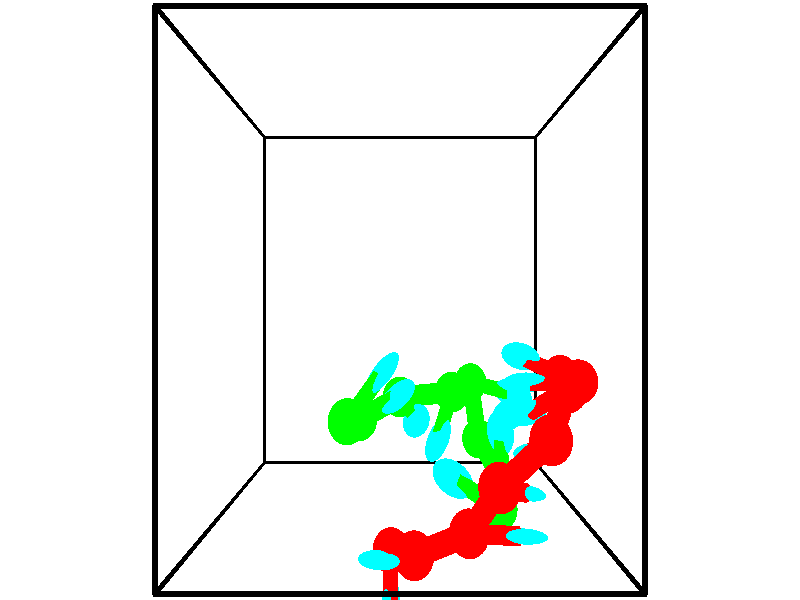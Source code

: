 // switches for output
#declare DRAW_BASES = 1; // possible values are 0, 1; only relevant for DNA ribbons
#declare DRAW_BASES_TYPE = 3; // possible values are 1, 2, 3; only relevant for DNA ribbons
#declare DRAW_FOG = 0; // set to 1 to enable fog

#include "colors.inc"

#include "transforms.inc"
background { rgb <1, 1, 1>}

#default {
   normal{
       ripples 0.25
       frequency 0.20
       turbulence 0.2
       lambda 5
   }
	finish {
		phong 0.1
		phong_size 40.
	}
}

// original window dimensions: 1024x640


// camera settings

camera {
	sky <-0, 1, 0>
	up <-0, 1, 0>
	right 1.6 * <1, 0, 0>
	location <2.5, 2.5, 11.1562>
	look_at <2.5, 2.5, 2.5>
	direction <0, 0, -8.6562>
	angle 67.0682
}


# declare cpy_camera_pos = <2.5, 2.5, 11.1562>;
# if (DRAW_FOG = 1)
fog {
	fog_type 2
	up vnormalize(cpy_camera_pos)
	color rgbt<1,1,1,0.3>
	distance 1e-5
	fog_alt 3e-3
	fog_offset 4
}
# end


// LIGHTS

# declare lum = 6;
global_settings {
	ambient_light rgb lum * <0.05, 0.05, 0.05>
	max_trace_level 15
}# declare cpy_direct_light_amount = 0.25;
light_source
{	1000 * <-1, -1, 1>,
	rgb lum * cpy_direct_light_amount
	parallel
}

light_source
{	1000 * <1, 1, -1>,
	rgb lum * cpy_direct_light_amount
	parallel
}

// strand 0

// nucleotide -1

// particle -1
sphere {
	<2.375754, -0.342083, 2.929228> 0.250000
	pigment { color rgbt <1,0,0,0> }
	no_shadow
}
cylinder {
	<2.370302, -0.731007, 2.835907>,  <2.367031, -0.964361, 2.779915>, 0.100000
	pigment { color rgbt <1,0,0,0> }
	no_shadow
}
cylinder {
	<2.370302, -0.731007, 2.835907>,  <2.375754, -0.342083, 2.929228>, 0.100000
	pigment { color rgbt <1,0,0,0> }
	no_shadow
}

// particle -1
sphere {
	<2.370302, -0.731007, 2.835907> 0.100000
	pigment { color rgbt <1,0,0,0> }
	no_shadow
}
sphere {
	0, 1
	scale<0.080000,0.200000,0.300000>
	matrix <0.839704, -0.137806, 0.525269,
		-0.542874, -0.188745, 0.818329,
		-0.013628, -0.972309, -0.233301,
		2.366214, -1.022699, 2.765917>
	pigment { color rgbt <0,1,1,0> }
	no_shadow
}
cylinder {
	<2.677225, -0.164118, 3.604395>,  <2.375754, -0.342083, 2.929228>, 0.130000
	pigment { color rgbt <1,0,0,0> }
	no_shadow
}

// nucleotide -1

// particle -1
sphere {
	<2.677225, -0.164118, 3.604395> 0.250000
	pigment { color rgbt <1,0,0,0> }
	no_shadow
}
cylinder {
	<2.438051, -0.080074, 3.913801>,  <2.294547, -0.029648, 4.099445>, 0.100000
	pigment { color rgbt <1,0,0,0> }
	no_shadow
}
cylinder {
	<2.438051, -0.080074, 3.913801>,  <2.677225, -0.164118, 3.604395>, 0.100000
	pigment { color rgbt <1,0,0,0> }
	no_shadow
}

// particle -1
sphere {
	<2.438051, -0.080074, 3.913801> 0.100000
	pigment { color rgbt <1,0,0,0> }
	no_shadow
}
sphere {
	0, 1
	scale<0.080000,0.200000,0.300000>
	matrix <-0.153515, -0.977186, 0.146765,
		0.786706, -0.030990, 0.616549,
		-0.597935, 0.210110, 0.773516,
		2.258671, -0.017041, 4.145856>
	pigment { color rgbt <0,1,1,0> }
	no_shadow
}
cylinder {
	<3.359076, 0.080437, 3.653120>,  <2.677225, -0.164118, 3.604395>, 0.130000
	pigment { color rgbt <1,0,0,0> }
	no_shadow
}

// nucleotide -1

// particle -1
sphere {
	<3.359076, 0.080437, 3.653120> 0.250000
	pigment { color rgbt <1,0,0,0> }
	no_shadow
}
cylinder {
	<3.756624, 0.052071, 3.619190>,  <3.995153, 0.035051, 3.598832>, 0.100000
	pigment { color rgbt <1,0,0,0> }
	no_shadow
}
cylinder {
	<3.756624, 0.052071, 3.619190>,  <3.359076, 0.080437, 3.653120>, 0.100000
	pigment { color rgbt <1,0,0,0> }
	no_shadow
}

// particle -1
sphere {
	<3.756624, 0.052071, 3.619190> 0.100000
	pigment { color rgbt <1,0,0,0> }
	no_shadow
}
sphere {
	0, 1
	scale<0.080000,0.200000,0.300000>
	matrix <0.044487, 0.958856, -0.280385,
		0.101219, 0.274892, 0.956132,
		0.993869, -0.070916, -0.084825,
		4.054785, 0.030796, 3.593743>
	pigment { color rgbt <0,1,1,0> }
	no_shadow
}
cylinder {
	<3.676615, 0.650332, 4.026128>,  <3.359076, 0.080437, 3.653120>, 0.130000
	pigment { color rgbt <1,0,0,0> }
	no_shadow
}

// nucleotide -1

// particle -1
sphere {
	<3.676615, 0.650332, 4.026128> 0.250000
	pigment { color rgbt <1,0,0,0> }
	no_shadow
}
cylinder {
	<3.929050, 0.542862, 3.735050>,  <4.080512, 0.478380, 3.560404>, 0.100000
	pigment { color rgbt <1,0,0,0> }
	no_shadow
}
cylinder {
	<3.929050, 0.542862, 3.735050>,  <3.676615, 0.650332, 4.026128>, 0.100000
	pigment { color rgbt <1,0,0,0> }
	no_shadow
}

// particle -1
sphere {
	<3.929050, 0.542862, 3.735050> 0.100000
	pigment { color rgbt <1,0,0,0> }
	no_shadow
}
sphere {
	0, 1
	scale<0.080000,0.200000,0.300000>
	matrix <0.131385, 0.961570, -0.241083,
		0.764502, 0.056537, 0.642137,
		0.631090, -0.268675, -0.727694,
		4.118378, 0.462259, 3.516742>
	pigment { color rgbt <0,1,1,0> }
	no_shadow
}
cylinder {
	<4.283167, 1.121840, 4.031868>,  <3.676615, 0.650332, 4.026128>, 0.130000
	pigment { color rgbt <1,0,0,0> }
	no_shadow
}

// nucleotide -1

// particle -1
sphere {
	<4.283167, 1.121840, 4.031868> 0.250000
	pigment { color rgbt <1,0,0,0> }
	no_shadow
}
cylinder {
	<4.220808, 0.974514, 3.665253>,  <4.183393, 0.886119, 3.445284>, 0.100000
	pigment { color rgbt <1,0,0,0> }
	no_shadow
}
cylinder {
	<4.220808, 0.974514, 3.665253>,  <4.283167, 1.121840, 4.031868>, 0.100000
	pigment { color rgbt <1,0,0,0> }
	no_shadow
}

// particle -1
sphere {
	<4.220808, 0.974514, 3.665253> 0.100000
	pigment { color rgbt <1,0,0,0> }
	no_shadow
}
sphere {
	0, 1
	scale<0.080000,0.200000,0.300000>
	matrix <0.059189, 0.922731, -0.380872,
		0.985998, -0.113626, -0.122052,
		-0.155898, -0.368315, -0.916537,
		4.174038, 0.864020, 3.390292>
	pigment { color rgbt <0,1,1,0> }
	no_shadow
}
cylinder {
	<4.574962, 1.580770, 3.666409>,  <4.283167, 1.121840, 4.031868>, 0.130000
	pigment { color rgbt <1,0,0,0> }
	no_shadow
}

// nucleotide -1

// particle -1
sphere {
	<4.574962, 1.580770, 3.666409> 0.250000
	pigment { color rgbt <1,0,0,0> }
	no_shadow
}
cylinder {
	<4.356802, 1.393169, 3.388538>,  <4.225906, 1.280609, 3.221816>, 0.100000
	pigment { color rgbt <1,0,0,0> }
	no_shadow
}
cylinder {
	<4.356802, 1.393169, 3.388538>,  <4.574962, 1.580770, 3.666409>, 0.100000
	pigment { color rgbt <1,0,0,0> }
	no_shadow
}

// particle -1
sphere {
	<4.356802, 1.393169, 3.388538> 0.100000
	pigment { color rgbt <1,0,0,0> }
	no_shadow
}
sphere {
	0, 1
	scale<0.080000,0.200000,0.300000>
	matrix <0.089651, 0.791400, -0.604689,
		0.833370, -0.392074, -0.389580,
		-0.545396, -0.469004, -0.694679,
		4.193182, 1.252469, 3.180135>
	pigment { color rgbt <0,1,1,0> }
	no_shadow
}
cylinder {
	<4.898090, 1.585143, 3.055068>,  <4.574962, 1.580770, 3.666409>, 0.130000
	pigment { color rgbt <1,0,0,0> }
	no_shadow
}

// nucleotide -1

// particle -1
sphere {
	<4.898090, 1.585143, 3.055068> 0.250000
	pigment { color rgbt <1,0,0,0> }
	no_shadow
}
cylinder {
	<4.510092, 1.569702, 2.959053>,  <4.277293, 1.560437, 2.901444>, 0.100000
	pigment { color rgbt <1,0,0,0> }
	no_shadow
}
cylinder {
	<4.510092, 1.569702, 2.959053>,  <4.898090, 1.585143, 3.055068>, 0.100000
	pigment { color rgbt <1,0,0,0> }
	no_shadow
}

// particle -1
sphere {
	<4.510092, 1.569702, 2.959053> 0.100000
	pigment { color rgbt <1,0,0,0> }
	no_shadow
}
sphere {
	0, 1
	scale<0.080000,0.200000,0.300000>
	matrix <0.094233, 0.850440, -0.517564,
		0.224117, -0.524654, -0.821285,
		-0.969995, -0.038603, -0.240038,
		4.219093, 1.558121, 2.887042>
	pigment { color rgbt <0,1,1,0> }
	no_shadow
}
cylinder {
	<4.825581, 1.584699, 2.397218>,  <4.898090, 1.585143, 3.055068>, 0.130000
	pigment { color rgbt <1,0,0,0> }
	no_shadow
}

// nucleotide -1

// particle -1
sphere {
	<4.825581, 1.584699, 2.397218> 0.250000
	pigment { color rgbt <1,0,0,0> }
	no_shadow
}
cylinder {
	<4.473286, 1.726994, 2.522280>,  <4.261909, 1.812370, 2.597317>, 0.100000
	pigment { color rgbt <1,0,0,0> }
	no_shadow
}
cylinder {
	<4.473286, 1.726994, 2.522280>,  <4.825581, 1.584699, 2.397218>, 0.100000
	pigment { color rgbt <1,0,0,0> }
	no_shadow
}

// particle -1
sphere {
	<4.473286, 1.726994, 2.522280> 0.100000
	pigment { color rgbt <1,0,0,0> }
	no_shadow
}
sphere {
	0, 1
	scale<0.080000,0.200000,0.300000>
	matrix <0.020324, 0.687942, -0.725481,
		-0.473168, -0.632604, -0.613126,
		-0.880738, 0.355736, 0.312655,
		4.209064, 1.833714, 2.616076>
	pigment { color rgbt <0,1,1,0> }
	no_shadow
}
// strand 1

// nucleotide -1

// particle -1
sphere {
	<1.820159, 1.195654, 3.383033> 0.250000
	pigment { color rgbt <0,1,0,0> }
	no_shadow
}
cylinder {
	<2.074054, 1.482056, 3.266792>,  <2.226390, 1.653897, 3.197048>, 0.100000
	pigment { color rgbt <0,1,0,0> }
	no_shadow
}
cylinder {
	<2.074054, 1.482056, 3.266792>,  <1.820159, 1.195654, 3.383033>, 0.100000
	pigment { color rgbt <0,1,0,0> }
	no_shadow
}

// particle -1
sphere {
	<2.074054, 1.482056, 3.266792> 0.100000
	pigment { color rgbt <0,1,0,0> }
	no_shadow
}
sphere {
	0, 1
	scale<0.080000,0.200000,0.300000>
	matrix <0.586306, -0.691217, -0.422450,
		-0.503344, 0.097763, -0.858538,
		0.634736, 0.716004, -0.290601,
		2.264475, 1.696857, 3.179612>
	pigment { color rgbt <0,1,1,0> }
	no_shadow
}
cylinder {
	<1.927408, 1.093540, 2.636747>,  <1.820159, 1.195654, 3.383033>, 0.130000
	pigment { color rgbt <0,1,0,0> }
	no_shadow
}

// nucleotide -1

// particle -1
sphere {
	<1.927408, 1.093540, 2.636747> 0.250000
	pigment { color rgbt <0,1,0,0> }
	no_shadow
}
cylinder {
	<2.233606, 1.273827, 2.820431>,  <2.417325, 1.381999, 2.930641>, 0.100000
	pigment { color rgbt <0,1,0,0> }
	no_shadow
}
cylinder {
	<2.233606, 1.273827, 2.820431>,  <1.927408, 1.093540, 2.636747>, 0.100000
	pigment { color rgbt <0,1,0,0> }
	no_shadow
}

// particle -1
sphere {
	<2.233606, 1.273827, 2.820431> 0.100000
	pigment { color rgbt <0,1,0,0> }
	no_shadow
}
sphere {
	0, 1
	scale<0.080000,0.200000,0.300000>
	matrix <0.640182, -0.605247, -0.473121,
		0.064691, 0.656149, -0.751854,
		0.765495, 0.450716, 0.459208,
		2.463255, 1.409042, 2.958193>
	pigment { color rgbt <0,1,1,0> }
	no_shadow
}
cylinder {
	<2.495187, 1.301754, 2.198880>,  <1.927408, 1.093540, 2.636747>, 0.130000
	pigment { color rgbt <0,1,0,0> }
	no_shadow
}

// nucleotide -1

// particle -1
sphere {
	<2.495187, 1.301754, 2.198880> 0.250000
	pigment { color rgbt <0,1,0,0> }
	no_shadow
}
cylinder {
	<2.624513, 1.195992, 2.562321>,  <2.702108, 1.132534, 2.780385>, 0.100000
	pigment { color rgbt <0,1,0,0> }
	no_shadow
}
cylinder {
	<2.624513, 1.195992, 2.562321>,  <2.495187, 1.301754, 2.198880>, 0.100000
	pigment { color rgbt <0,1,0,0> }
	no_shadow
}

// particle -1
sphere {
	<2.624513, 1.195992, 2.562321> 0.100000
	pigment { color rgbt <0,1,0,0> }
	no_shadow
}
sphere {
	0, 1
	scale<0.080000,0.200000,0.300000>
	matrix <0.608008, -0.677708, -0.413568,
		0.725116, 0.686150, -0.058352,
		0.323315, -0.264406, 0.908601,
		2.721507, 1.116670, 2.834901>
	pigment { color rgbt <0,1,1,0> }
	no_shadow
}
cylinder {
	<3.266541, 1.361341, 2.200504>,  <2.495187, 1.301754, 2.198880>, 0.130000
	pigment { color rgbt <0,1,0,0> }
	no_shadow
}

// nucleotide -1

// particle -1
sphere {
	<3.266541, 1.361341, 2.200504> 0.250000
	pigment { color rgbt <0,1,0,0> }
	no_shadow
}
cylinder {
	<3.135325, 1.071983, 2.443516>,  <3.056596, 0.898369, 2.589323>, 0.100000
	pigment { color rgbt <0,1,0,0> }
	no_shadow
}
cylinder {
	<3.135325, 1.071983, 2.443516>,  <3.266541, 1.361341, 2.200504>, 0.100000
	pigment { color rgbt <0,1,0,0> }
	no_shadow
}

// particle -1
sphere {
	<3.135325, 1.071983, 2.443516> 0.100000
	pigment { color rgbt <0,1,0,0> }
	no_shadow
}
sphere {
	0, 1
	scale<0.080000,0.200000,0.300000>
	matrix <0.607067, -0.654172, -0.451142,
		0.723782, 0.220818, 0.653743,
		-0.328040, -0.723393, 0.607529,
		3.036913, 0.854965, 2.625775>
	pigment { color rgbt <0,1,1,0> }
	no_shadow
}
cylinder {
	<3.626278, 1.407009, 1.514139>,  <3.266541, 1.361341, 2.200504>, 0.130000
	pigment { color rgbt <0,1,0,0> }
	no_shadow
}

// nucleotide -1

// particle -1
sphere {
	<3.626278, 1.407009, 1.514139> 0.250000
	pigment { color rgbt <0,1,0,0> }
	no_shadow
}
cylinder {
	<3.977802, 1.343727, 1.694210>,  <4.188717, 1.305758, 1.802253>, 0.100000
	pigment { color rgbt <0,1,0,0> }
	no_shadow
}
cylinder {
	<3.977802, 1.343727, 1.694210>,  <3.626278, 1.407009, 1.514139>, 0.100000
	pigment { color rgbt <0,1,0,0> }
	no_shadow
}

// particle -1
sphere {
	<3.977802, 1.343727, 1.694210> 0.100000
	pigment { color rgbt <0,1,0,0> }
	no_shadow
}
sphere {
	0, 1
	scale<0.080000,0.200000,0.300000>
	matrix <-0.475915, -0.358948, 0.802908,
		0.034566, -0.919852, -0.390741,
		0.878812, -0.158206, 0.450179,
		4.241446, 1.296265, 1.829264>
	pigment { color rgbt <0,1,1,0> }
	no_shadow
}
cylinder {
	<3.717217, 0.704990, 1.768668>,  <3.626278, 1.407009, 1.514139>, 0.130000
	pigment { color rgbt <0,1,0,0> }
	no_shadow
}

// nucleotide -1

// particle -1
sphere {
	<3.717217, 0.704990, 1.768668> 0.250000
	pigment { color rgbt <0,1,0,0> }
	no_shadow
}
cylinder {
	<3.940777, 0.920311, 2.020973>,  <4.074913, 1.049504, 2.172356>, 0.100000
	pigment { color rgbt <0,1,0,0> }
	no_shadow
}
cylinder {
	<3.940777, 0.920311, 2.020973>,  <3.717217, 0.704990, 1.768668>, 0.100000
	pigment { color rgbt <0,1,0,0> }
	no_shadow
}

// particle -1
sphere {
	<3.940777, 0.920311, 2.020973> 0.100000
	pigment { color rgbt <0,1,0,0> }
	no_shadow
}
sphere {
	0, 1
	scale<0.080000,0.200000,0.300000>
	matrix <-0.426526, -0.465703, 0.775369,
		0.711132, -0.702389, -0.030680,
		0.558898, 0.538304, 0.630763,
		4.108447, 1.081802, 2.210202>
	pigment { color rgbt <0,1,1,0> }
	no_shadow
}
cylinder {
	<4.015462, 0.266858, 2.263570>,  <3.717217, 0.704990, 1.768668>, 0.130000
	pigment { color rgbt <0,1,0,0> }
	no_shadow
}

// nucleotide -1

// particle -1
sphere {
	<4.015462, 0.266858, 2.263570> 0.250000
	pigment { color rgbt <0,1,0,0> }
	no_shadow
}
cylinder {
	<3.970457, 0.637070, 2.408199>,  <3.943454, 0.859197, 2.494977>, 0.100000
	pigment { color rgbt <0,1,0,0> }
	no_shadow
}
cylinder {
	<3.970457, 0.637070, 2.408199>,  <4.015462, 0.266858, 2.263570>, 0.100000
	pigment { color rgbt <0,1,0,0> }
	no_shadow
}

// particle -1
sphere {
	<3.970457, 0.637070, 2.408199> 0.100000
	pigment { color rgbt <0,1,0,0> }
	no_shadow
}
sphere {
	0, 1
	scale<0.080000,0.200000,0.300000>
	matrix <-0.460568, -0.371010, 0.806368,
		0.880465, -0.075801, 0.468013,
		-0.112514, 0.925530, 0.361573,
		3.936703, 0.914729, 2.516671>
	pigment { color rgbt <0,1,1,0> }
	no_shadow
}
cylinder {
	<3.839937, 0.146494, 2.968274>,  <4.015462, 0.266858, 2.263570>, 0.130000
	pigment { color rgbt <0,1,0,0> }
	no_shadow
}

// nucleotide -1

// particle -1
sphere {
	<3.839937, 0.146494, 2.968274> 0.250000
	pigment { color rgbt <0,1,0,0> }
	no_shadow
}
cylinder {
	<3.487030, 0.333611, 2.947197>,  <3.275286, 0.445881, 2.934551>, 0.100000
	pigment { color rgbt <0,1,0,0> }
	no_shadow
}
cylinder {
	<3.487030, 0.333611, 2.947197>,  <3.839937, 0.146494, 2.968274>, 0.100000
	pigment { color rgbt <0,1,0,0> }
	no_shadow
}

// particle -1
sphere {
	<3.487030, 0.333611, 2.947197> 0.100000
	pigment { color rgbt <0,1,0,0> }
	no_shadow
}
sphere {
	0, 1
	scale<0.080000,0.200000,0.300000>
	matrix <0.174432, 0.428825, 0.886387,
		0.437240, 0.772839, -0.459936,
		-0.882266, 0.467792, -0.052692,
		3.222350, 0.473948, 2.931389>
	pigment { color rgbt <0,1,1,0> }
	no_shadow
}
// box output
cylinder {
	<0.000000, 0.000000, 0.000000>,  <5.000000, 0.000000, 0.000000>, 0.025000
	pigment { color rgbt <0,0,0,0> }
	no_shadow
}
cylinder {
	<0.000000, 0.000000, 0.000000>,  <0.000000, 5.000000, 0.000000>, 0.025000
	pigment { color rgbt <0,0,0,0> }
	no_shadow
}
cylinder {
	<0.000000, 0.000000, 0.000000>,  <0.000000, 0.000000, 5.000000>, 0.025000
	pigment { color rgbt <0,0,0,0> }
	no_shadow
}
cylinder {
	<5.000000, 5.000000, 5.000000>,  <0.000000, 5.000000, 5.000000>, 0.025000
	pigment { color rgbt <0,0,0,0> }
	no_shadow
}
cylinder {
	<5.000000, 5.000000, 5.000000>,  <5.000000, 0.000000, 5.000000>, 0.025000
	pigment { color rgbt <0,0,0,0> }
	no_shadow
}
cylinder {
	<5.000000, 5.000000, 5.000000>,  <5.000000, 5.000000, 0.000000>, 0.025000
	pigment { color rgbt <0,0,0,0> }
	no_shadow
}
cylinder {
	<0.000000, 0.000000, 5.000000>,  <0.000000, 5.000000, 5.000000>, 0.025000
	pigment { color rgbt <0,0,0,0> }
	no_shadow
}
cylinder {
	<0.000000, 0.000000, 5.000000>,  <5.000000, 0.000000, 5.000000>, 0.025000
	pigment { color rgbt <0,0,0,0> }
	no_shadow
}
cylinder {
	<5.000000, 5.000000, 0.000000>,  <0.000000, 5.000000, 0.000000>, 0.025000
	pigment { color rgbt <0,0,0,0> }
	no_shadow
}
cylinder {
	<5.000000, 5.000000, 0.000000>,  <5.000000, 0.000000, 0.000000>, 0.025000
	pigment { color rgbt <0,0,0,0> }
	no_shadow
}
cylinder {
	<5.000000, 0.000000, 5.000000>,  <5.000000, 0.000000, 0.000000>, 0.025000
	pigment { color rgbt <0,0,0,0> }
	no_shadow
}
cylinder {
	<0.000000, 5.000000, 0.000000>,  <0.000000, 5.000000, 5.000000>, 0.025000
	pigment { color rgbt <0,0,0,0> }
	no_shadow
}
// end of box output
